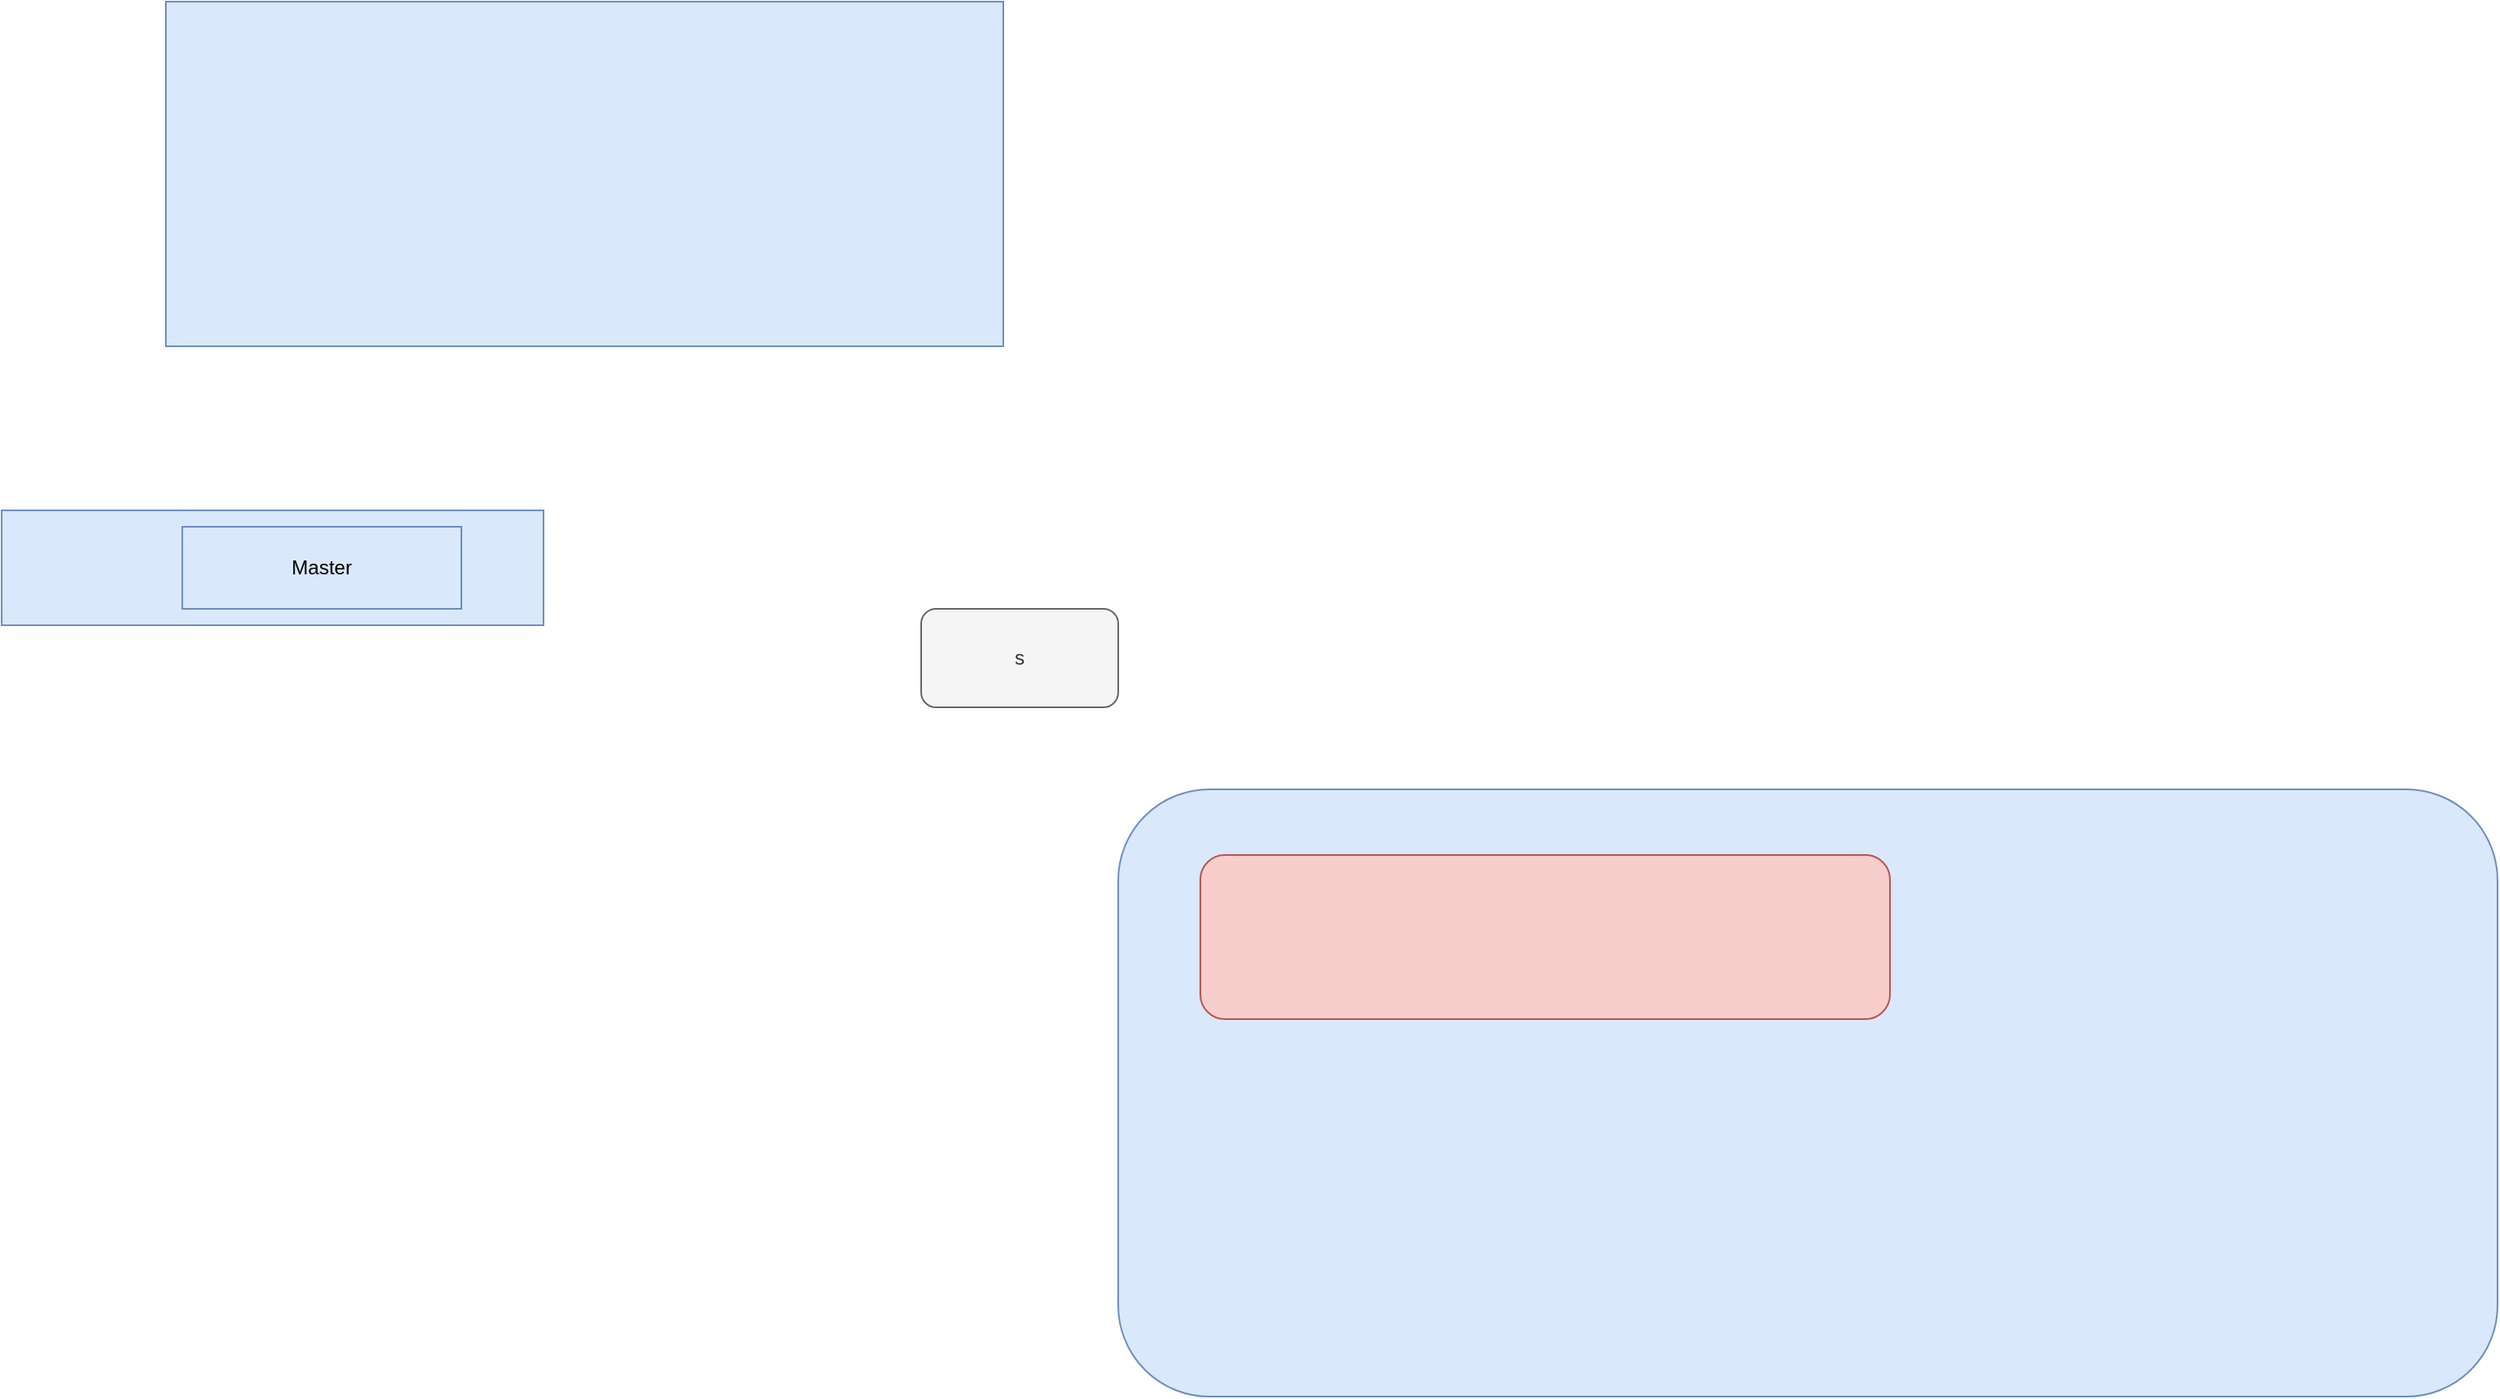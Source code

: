 <mxfile version="14.9.1" type="github" pages="2">
  <diagram id="yPxyJZ8AM_hMuL3Unpa9" name="gitflow">
    <mxGraphModel dx="2066" dy="785" grid="1" gridSize="10" guides="1" tooltips="1" connect="1" arrows="1" fold="1" page="1" pageScale="1" pageWidth="850" pageHeight="1100" math="0" shadow="0">
      <root>
        <mxCell id="0" />
        <mxCell id="1" parent="0" />
        <mxCell id="xb4L_MOZT5z2bHsL_11K-182" value="" style="rounded=1;whiteSpace=wrap;html=1;fillColor=#dae8fc;strokeColor=#6c8ebf;" vertex="1" parent="1">
          <mxGeometry x="760" y="550" width="840" height="370" as="geometry" />
        </mxCell>
        <mxCell id="7" value="" style="text;html=1;strokeColor=#6c8ebf;fillColor=#dae8fc;align=center;verticalAlign=middle;whiteSpace=wrap;rounded=0;" parent="1" vertex="1">
          <mxGeometry x="80" y="380" width="330" height="70" as="geometry" />
        </mxCell>
        <mxCell id="xb4L_MOZT5z2bHsL_11K-178" value="Master" style="text;html=1;strokeColor=#6c8ebf;fillColor=#dae8fc;align=center;verticalAlign=middle;whiteSpace=wrap;rounded=0;" vertex="1" parent="1">
          <mxGeometry x="190" y="390" width="170" height="50" as="geometry" />
        </mxCell>
        <mxCell id="xb4L_MOZT5z2bHsL_11K-179" value="" style="text;html=1;strokeColor=#6c8ebf;fillColor=#dae8fc;align=center;verticalAlign=middle;whiteSpace=wrap;rounded=0;" vertex="1" parent="1">
          <mxGeometry x="180" y="70" width="510" height="210" as="geometry" />
        </mxCell>
        <mxCell id="xb4L_MOZT5z2bHsL_11K-180" value="" style="rounded=1;whiteSpace=wrap;html=1;fillColor=#f8cecc;strokeColor=#b85450;" vertex="1" parent="1">
          <mxGeometry x="810" y="590" width="420" height="100" as="geometry" />
        </mxCell>
        <mxCell id="xb4L_MOZT5z2bHsL_11K-181" value="s" style="rounded=1;whiteSpace=wrap;html=1;fillColor=#f5f5f5;strokeColor=#666666;fontColor=#333333;" vertex="1" parent="1">
          <mxGeometry x="640" y="440" width="120" height="60" as="geometry" />
        </mxCell>
      </root>
    </mxGraphModel>
  </diagram>
  <diagram id="HsbJa5hK4MX7u8oNI4yY" name="Page-2">
    <mxGraphModel dx="3720" dy="785" grid="1" gridSize="10" guides="1" tooltips="1" connect="1" arrows="1" fold="1" page="1" pageScale="1" pageWidth="827" pageHeight="1169" math="0" shadow="0">
      <root>
        <mxCell id="ebqyUOqBpoD8WmCQZ9b--0" />
        <mxCell id="ebqyUOqBpoD8WmCQZ9b--1" parent="ebqyUOqBpoD8WmCQZ9b--0" />
        <mxCell id="HgUSWbEQEKHH7y-msBp7-9" value="" style="edgeStyle=orthogonalEdgeStyle;rounded=0;orthogonalLoop=1;jettySize=auto;html=1;" edge="1" parent="ebqyUOqBpoD8WmCQZ9b--1" source="ebqyUOqBpoD8WmCQZ9b--2" target="HgUSWbEQEKHH7y-msBp7-8">
          <mxGeometry relative="1" as="geometry" />
        </mxCell>
        <mxCell id="HgUSWbEQEKHH7y-msBp7-10" value="是" style="edgeLabel;html=1;align=center;verticalAlign=middle;resizable=0;points=[];" vertex="1" connectable="0" parent="HgUSWbEQEKHH7y-msBp7-9">
          <mxGeometry x="-0.275" y="-2" relative="1" as="geometry">
            <mxPoint as="offset" />
          </mxGeometry>
        </mxCell>
        <mxCell id="HgUSWbEQEKHH7y-msBp7-132" value="" style="edgeStyle=orthogonalEdgeStyle;rounded=0;orthogonalLoop=1;jettySize=auto;html=1;entryX=0;entryY=0.5;entryDx=0;entryDy=0;" edge="1" parent="ebqyUOqBpoD8WmCQZ9b--1" source="ebqyUOqBpoD8WmCQZ9b--2" target="HgUSWbEQEKHH7y-msBp7-16">
          <mxGeometry relative="1" as="geometry">
            <mxPoint x="-570" y="2250" as="targetPoint" />
            <Array as="points">
              <mxPoint x="-470" y="2005" />
              <mxPoint x="-470" y="2250" />
            </Array>
          </mxGeometry>
        </mxCell>
        <mxCell id="HgUSWbEQEKHH7y-msBp7-134" value="否" style="edgeLabel;html=1;align=center;verticalAlign=middle;resizable=0;points=[];" vertex="1" connectable="0" parent="HgUSWbEQEKHH7y-msBp7-132">
          <mxGeometry x="-0.2" y="1" relative="1" as="geometry">
            <mxPoint as="offset" />
          </mxGeometry>
        </mxCell>
        <mxCell id="ebqyUOqBpoD8WmCQZ9b--2" value="开仓价差没有超过配比" style="html=1;whiteSpace=wrap;aspect=fixed;shape=isoRectangle;" vertex="1" parent="ebqyUOqBpoD8WmCQZ9b--1">
          <mxGeometry x="-395" y="1960" width="150" height="90" as="geometry" />
        </mxCell>
        <mxCell id="HgUSWbEQEKHH7y-msBp7-0" value="大交易对冲逻辑" style="rounded=0;whiteSpace=wrap;html=1;" vertex="1" parent="ebqyUOqBpoD8WmCQZ9b--1">
          <mxGeometry x="-1620" y="20" width="120" height="60" as="geometry" />
        </mxCell>
        <mxCell id="HgUSWbEQEKHH7y-msBp7-15" style="edgeStyle=orthogonalEdgeStyle;rounded=0;orthogonalLoop=1;jettySize=auto;html=1;exitX=0.5;exitY=1;exitDx=0;exitDy=0;entryX=0.5;entryY=0;entryDx=0;entryDy=0;" edge="1" parent="ebqyUOqBpoD8WmCQZ9b--1" source="HgUSWbEQEKHH7y-msBp7-1" target="HgUSWbEQEKHH7y-msBp7-2">
          <mxGeometry relative="1" as="geometry" />
        </mxCell>
        <mxCell id="HgUSWbEQEKHH7y-msBp7-1" value="maker订单成交" style="rounded=1;whiteSpace=wrap;html=1;" vertex="1" parent="ebqyUOqBpoD8WmCQZ9b--1">
          <mxGeometry x="-380" y="30" width="120" height="60" as="geometry" />
        </mxCell>
        <mxCell id="HgUSWbEQEKHH7y-msBp7-24" style="edgeStyle=orthogonalEdgeStyle;rounded=0;orthogonalLoop=1;jettySize=auto;html=1;exitX=0.5;exitY=1;exitDx=0;exitDy=0;" edge="1" parent="ebqyUOqBpoD8WmCQZ9b--1" source="HgUSWbEQEKHH7y-msBp7-2" target="HgUSWbEQEKHH7y-msBp7-17">
          <mxGeometry relative="1" as="geometry" />
        </mxCell>
        <mxCell id="HgUSWbEQEKHH7y-msBp7-2" value="暂停策略" style="rounded=0;whiteSpace=wrap;html=1;" vertex="1" parent="ebqyUOqBpoD8WmCQZ9b--1">
          <mxGeometry x="-380" y="140" width="120" height="60" as="geometry" />
        </mxCell>
        <mxCell id="HgUSWbEQEKHH7y-msBp7-3" value="结束" style="rounded=1;whiteSpace=wrap;html=1;" vertex="1" parent="ebqyUOqBpoD8WmCQZ9b--1">
          <mxGeometry x="-380" y="2338" width="120" height="60" as="geometry" />
        </mxCell>
        <mxCell id="HgUSWbEQEKHH7y-msBp7-129" style="edgeStyle=orthogonalEdgeStyle;rounded=0;orthogonalLoop=1;jettySize=auto;html=1;exitX=0.5;exitY=1;exitDx=0;exitDy=0;entryX=0.5;entryY=0;entryDx=0;entryDy=0;" edge="1" parent="ebqyUOqBpoD8WmCQZ9b--1" source="HgUSWbEQEKHH7y-msBp7-8" target="HgUSWbEQEKHH7y-msBp7-16">
          <mxGeometry relative="1" as="geometry" />
        </mxCell>
        <mxCell id="HgUSWbEQEKHH7y-msBp7-8" value="恢复策略" style="rounded=0;whiteSpace=wrap;html=1;" vertex="1" parent="ebqyUOqBpoD8WmCQZ9b--1">
          <mxGeometry x="-380" y="2110" width="120" height="60" as="geometry" />
        </mxCell>
        <mxCell id="HgUSWbEQEKHH7y-msBp7-121" style="edgeStyle=orthogonalEdgeStyle;rounded=0;orthogonalLoop=1;jettySize=auto;html=1;exitX=1;exitY=0.5;exitDx=0;exitDy=0;entryX=0;entryY=0.5;entryDx=0;entryDy=0;" edge="1" parent="ebqyUOqBpoD8WmCQZ9b--1" source="HgUSWbEQEKHH7y-msBp7-16" target="HgUSWbEQEKHH7y-msBp7-92">
          <mxGeometry relative="1" as="geometry" />
        </mxCell>
        <mxCell id="HgUSWbEQEKHH7y-msBp7-130" style="edgeStyle=orthogonalEdgeStyle;rounded=0;orthogonalLoop=1;jettySize=auto;html=1;exitX=0.5;exitY=1;exitDx=0;exitDy=0;entryX=0.5;entryY=0;entryDx=0;entryDy=0;" edge="1" parent="ebqyUOqBpoD8WmCQZ9b--1" source="HgUSWbEQEKHH7y-msBp7-16" target="HgUSWbEQEKHH7y-msBp7-3">
          <mxGeometry relative="1" as="geometry" />
        </mxCell>
        <mxCell id="HgUSWbEQEKHH7y-msBp7-16" value="更新maker本地头寸(数量和均价)" style="rounded=0;whiteSpace=wrap;html=1;" vertex="1" parent="ebqyUOqBpoD8WmCQZ9b--1">
          <mxGeometry x="-380" y="2220" width="120" height="60" as="geometry" />
        </mxCell>
        <mxCell id="HgUSWbEQEKHH7y-msBp7-23" style="edgeStyle=orthogonalEdgeStyle;rounded=0;orthogonalLoop=1;jettySize=auto;html=1;exitX=0.5;exitY=1;exitDx=0;exitDy=0;" edge="1" parent="ebqyUOqBpoD8WmCQZ9b--1" source="HgUSWbEQEKHH7y-msBp7-17" target="HgUSWbEQEKHH7y-msBp7-21">
          <mxGeometry relative="1" as="geometry" />
        </mxCell>
        <mxCell id="HgUSWbEQEKHH7y-msBp7-17" value="遍历taker列表，按对冲配比准备下单" style="rounded=0;whiteSpace=wrap;html=1;" vertex="1" parent="ebqyUOqBpoD8WmCQZ9b--1">
          <mxGeometry x="-380" y="260" width="120" height="60" as="geometry" />
        </mxCell>
        <mxCell id="HgUSWbEQEKHH7y-msBp7-27" value="" style="edgeStyle=orthogonalEdgeStyle;rounded=0;orthogonalLoop=1;jettySize=auto;html=1;" edge="1" parent="ebqyUOqBpoD8WmCQZ9b--1" source="HgUSWbEQEKHH7y-msBp7-21" target="HgUSWbEQEKHH7y-msBp7-26">
          <mxGeometry relative="1" as="geometry" />
        </mxCell>
        <mxCell id="HgUSWbEQEKHH7y-msBp7-28" value="是" style="edgeLabel;html=1;align=center;verticalAlign=middle;resizable=0;points=[];" vertex="1" connectable="0" parent="HgUSWbEQEKHH7y-msBp7-27">
          <mxGeometry x="-0.351" y="1" relative="1" as="geometry">
            <mxPoint as="offset" />
          </mxGeometry>
        </mxCell>
        <mxCell id="HgUSWbEQEKHH7y-msBp7-33" value="否" style="edgeLabel;html=1;align=center;verticalAlign=middle;resizable=0;points=[];" vertex="1" connectable="0" parent="HgUSWbEQEKHH7y-msBp7-27">
          <mxGeometry x="-0.35" relative="1" as="geometry">
            <mxPoint as="offset" />
          </mxGeometry>
        </mxCell>
        <mxCell id="HgUSWbEQEKHH7y-msBp7-35" value="" style="edgeStyle=orthogonalEdgeStyle;rounded=0;orthogonalLoop=1;jettySize=auto;html=1;" edge="1" parent="ebqyUOqBpoD8WmCQZ9b--1" source="HgUSWbEQEKHH7y-msBp7-21" target="HgUSWbEQEKHH7y-msBp7-34">
          <mxGeometry relative="1" as="geometry" />
        </mxCell>
        <mxCell id="HgUSWbEQEKHH7y-msBp7-36" value="是" style="edgeLabel;html=1;align=center;verticalAlign=middle;resizable=0;points=[];" vertex="1" connectable="0" parent="HgUSWbEQEKHH7y-msBp7-35">
          <mxGeometry x="-0.2" y="-1" relative="1" as="geometry">
            <mxPoint as="offset" />
          </mxGeometry>
        </mxCell>
        <mxCell id="HgUSWbEQEKHH7y-msBp7-21" value="对冲额&amp;gt;=该taker最小下单额" style="html=1;whiteSpace=wrap;aspect=fixed;shape=isoRectangle;" vertex="1" parent="ebqyUOqBpoD8WmCQZ9b--1">
          <mxGeometry x="-415" y="370" width="190" height="114" as="geometry" />
        </mxCell>
        <mxCell id="HgUSWbEQEKHH7y-msBp7-117" style="edgeStyle=orthogonalEdgeStyle;rounded=0;orthogonalLoop=1;jettySize=auto;html=1;exitX=1;exitY=0.5;exitDx=0;exitDy=0;entryX=1;entryY=0.5;entryDx=0;entryDy=0;" edge="1" parent="ebqyUOqBpoD8WmCQZ9b--1" source="HgUSWbEQEKHH7y-msBp7-26" target="HgUSWbEQEKHH7y-msBp7-63">
          <mxGeometry relative="1" as="geometry" />
        </mxCell>
        <mxCell id="HgUSWbEQEKHH7y-msBp7-119" style="edgeStyle=orthogonalEdgeStyle;rounded=0;orthogonalLoop=1;jettySize=auto;html=1;exitX=1;exitY=0.5;exitDx=0;exitDy=0;" edge="1" parent="ebqyUOqBpoD8WmCQZ9b--1" source="HgUSWbEQEKHH7y-msBp7-26">
          <mxGeometry relative="1" as="geometry">
            <mxPoint x="-320" y="1460" as="targetPoint" />
            <Array as="points">
              <mxPoint x="50" y="427" />
              <mxPoint x="50" y="1460" />
            </Array>
          </mxGeometry>
        </mxCell>
        <mxCell id="HgUSWbEQEKHH7y-msBp7-26" value="累计未对冲头寸 np" style="whiteSpace=wrap;html=1;" vertex="1" parent="ebqyUOqBpoD8WmCQZ9b--1">
          <mxGeometry x="-120" y="397" width="150" height="60" as="geometry" />
        </mxCell>
        <mxCell id="HgUSWbEQEKHH7y-msBp7-38" value="" style="edgeStyle=orthogonalEdgeStyle;rounded=0;orthogonalLoop=1;jettySize=auto;html=1;" edge="1" parent="ebqyUOqBpoD8WmCQZ9b--1" source="HgUSWbEQEKHH7y-msBp7-34" target="HgUSWbEQEKHH7y-msBp7-37">
          <mxGeometry relative="1" as="geometry" />
        </mxCell>
        <mxCell id="HgUSWbEQEKHH7y-msBp7-39" value="是" style="edgeLabel;html=1;align=center;verticalAlign=middle;resizable=0;points=[];" vertex="1" connectable="0" parent="HgUSWbEQEKHH7y-msBp7-38">
          <mxGeometry x="-0.35" y="-1" relative="1" as="geometry">
            <mxPoint as="offset" />
          </mxGeometry>
        </mxCell>
        <mxCell id="HgUSWbEQEKHH7y-msBp7-41" value="" style="edgeStyle=orthogonalEdgeStyle;rounded=0;orthogonalLoop=1;jettySize=auto;html=1;entryX=0;entryY=0.5;entryDx=0;entryDy=0;exitX=0.013;exitY=0.507;exitDx=0;exitDy=0;exitPerimeter=0;" edge="1" parent="ebqyUOqBpoD8WmCQZ9b--1" source="HgUSWbEQEKHH7y-msBp7-34" target="HgUSWbEQEKHH7y-msBp7-104">
          <mxGeometry relative="1" as="geometry">
            <mxPoint x="-600" y="670" as="sourcePoint" />
            <mxPoint x="-570" y="1070" as="targetPoint" />
            <Array as="points">
              <mxPoint x="-480" y="610" />
              <mxPoint x="-480" y="1070" />
            </Array>
          </mxGeometry>
        </mxCell>
        <mxCell id="HgUSWbEQEKHH7y-msBp7-42" value="否" style="edgeLabel;html=1;align=center;verticalAlign=middle;resizable=0;points=[];" vertex="1" connectable="0" parent="HgUSWbEQEKHH7y-msBp7-41">
          <mxGeometry x="-0.135" relative="1" as="geometry">
            <mxPoint as="offset" />
          </mxGeometry>
        </mxCell>
        <mxCell id="HgUSWbEQEKHH7y-msBp7-34" value="现货类型&amp;amp;&amp;amp;&lt;br&gt;订单为空单&amp;amp;&amp;amp;&lt;br&gt;头寸数量tp&amp;lt;对冲数量p" style="html=1;whiteSpace=wrap;aspect=fixed;shape=isoRectangle;" vertex="1" parent="ebqyUOqBpoD8WmCQZ9b--1">
          <mxGeometry x="-435" y="540" width="230" height="138" as="geometry" />
        </mxCell>
        <mxCell id="HgUSWbEQEKHH7y-msBp7-56" value="" style="edgeStyle=orthogonalEdgeStyle;rounded=0;orthogonalLoop=1;jettySize=auto;html=1;" edge="1" parent="ebqyUOqBpoD8WmCQZ9b--1" source="HgUSWbEQEKHH7y-msBp7-37" target="HgUSWbEQEKHH7y-msBp7-55">
          <mxGeometry relative="1" as="geometry" />
        </mxCell>
        <mxCell id="HgUSWbEQEKHH7y-msBp7-57" value="是" style="edgeLabel;html=1;align=center;verticalAlign=middle;resizable=0;points=[];" vertex="1" connectable="0" parent="HgUSWbEQEKHH7y-msBp7-56">
          <mxGeometry x="-0.462" y="-4" relative="1" as="geometry">
            <mxPoint as="offset" />
          </mxGeometry>
        </mxCell>
        <mxCell id="HgUSWbEQEKHH7y-msBp7-101" value="" style="edgeStyle=orthogonalEdgeStyle;rounded=0;orthogonalLoop=1;jettySize=auto;html=1;entryX=0;entryY=0.5;entryDx=0;entryDy=0;" edge="1" parent="ebqyUOqBpoD8WmCQZ9b--1" source="HgUSWbEQEKHH7y-msBp7-37" target="HgUSWbEQEKHH7y-msBp7-26">
          <mxGeometry relative="1" as="geometry">
            <mxPoint x="-70" y="829" as="targetPoint" />
          </mxGeometry>
        </mxCell>
        <mxCell id="HgUSWbEQEKHH7y-msBp7-102" value="否" style="edgeLabel;html=1;align=center;verticalAlign=middle;resizable=0;points=[];" vertex="1" connectable="0" parent="HgUSWbEQEKHH7y-msBp7-101">
          <mxGeometry x="0.008" y="-1" relative="1" as="geometry">
            <mxPoint x="1" y="1" as="offset" />
          </mxGeometry>
        </mxCell>
        <mxCell id="HgUSWbEQEKHH7y-msBp7-37" value="该taker头寸价值&amp;gt;最小下单额" style="html=1;whiteSpace=wrap;aspect=fixed;shape=isoRectangle;" vertex="1" parent="ebqyUOqBpoD8WmCQZ9b--1">
          <mxGeometry x="-435" y="730" width="230" height="138" as="geometry" />
        </mxCell>
        <mxCell id="HgUSWbEQEKHH7y-msBp7-99" style="edgeStyle=orthogonalEdgeStyle;rounded=0;orthogonalLoop=1;jettySize=auto;html=1;exitX=1;exitY=0.5;exitDx=0;exitDy=0;entryX=0.46;entryY=1;entryDx=0;entryDy=0;entryPerimeter=0;" edge="1" parent="ebqyUOqBpoD8WmCQZ9b--1" source="HgUSWbEQEKHH7y-msBp7-55" target="HgUSWbEQEKHH7y-msBp7-26">
          <mxGeometry relative="1" as="geometry" />
        </mxCell>
        <mxCell id="HgUSWbEQEKHH7y-msBp7-105" value="" style="edgeStyle=orthogonalEdgeStyle;rounded=0;orthogonalLoop=1;jettySize=auto;html=1;" edge="1" parent="ebqyUOqBpoD8WmCQZ9b--1" source="HgUSWbEQEKHH7y-msBp7-55" target="HgUSWbEQEKHH7y-msBp7-104">
          <mxGeometry relative="1" as="geometry" />
        </mxCell>
        <mxCell id="HgUSWbEQEKHH7y-msBp7-55" value="所有头寸卖出;&lt;br&gt;剩余未对冲头寸p-tp累计;" style="whiteSpace=wrap;html=1;" vertex="1" parent="ebqyUOqBpoD8WmCQZ9b--1">
          <mxGeometry x="-387.5" y="920" width="135" height="67" as="geometry" />
        </mxCell>
        <mxCell id="HgUSWbEQEKHH7y-msBp7-107" style="edgeStyle=orthogonalEdgeStyle;rounded=0;orthogonalLoop=1;jettySize=auto;html=1;exitX=1;exitY=0.5;exitDx=0;exitDy=0;entryX=0;entryY=0.5;entryDx=0;entryDy=0;" edge="1" parent="ebqyUOqBpoD8WmCQZ9b--1" source="HgUSWbEQEKHH7y-msBp7-61" target="HgUSWbEQEKHH7y-msBp7-63">
          <mxGeometry relative="1" as="geometry" />
        </mxCell>
        <mxCell id="HgUSWbEQEKHH7y-msBp7-108" value="否" style="edgeLabel;html=1;align=center;verticalAlign=middle;resizable=0;points=[];" vertex="1" connectable="0" parent="HgUSWbEQEKHH7y-msBp7-107">
          <mxGeometry y="-2" relative="1" as="geometry">
            <mxPoint as="offset" />
          </mxGeometry>
        </mxCell>
        <mxCell id="HgUSWbEQEKHH7y-msBp7-111" style="edgeStyle=orthogonalEdgeStyle;rounded=0;orthogonalLoop=1;jettySize=auto;html=1;exitX=0.5;exitY=1;exitDx=0;exitDy=0;entryX=0.5;entryY=0;entryDx=0;entryDy=0;" edge="1" parent="ebqyUOqBpoD8WmCQZ9b--1" source="HgUSWbEQEKHH7y-msBp7-61" target="HgUSWbEQEKHH7y-msBp7-71">
          <mxGeometry relative="1" as="geometry" />
        </mxCell>
        <mxCell id="HgUSWbEQEKHH7y-msBp7-112" value="是" style="edgeLabel;html=1;align=center;verticalAlign=middle;resizable=0;points=[];" vertex="1" connectable="0" parent="HgUSWbEQEKHH7y-msBp7-111">
          <mxGeometry x="-0.133" y="-1" relative="1" as="geometry">
            <mxPoint as="offset" />
          </mxGeometry>
        </mxCell>
        <mxCell id="HgUSWbEQEKHH7y-msBp7-61" value="下单列表是否为空" style="rhombus;whiteSpace=wrap;html=1;" vertex="1" parent="ebqyUOqBpoD8WmCQZ9b--1">
          <mxGeometry x="-420" y="1150" width="200" height="80" as="geometry" />
        </mxCell>
        <mxCell id="HgUSWbEQEKHH7y-msBp7-116" style="edgeStyle=orthogonalEdgeStyle;rounded=0;orthogonalLoop=1;jettySize=auto;html=1;exitX=0.5;exitY=1;exitDx=0;exitDy=0;entryX=1;entryY=0.5;entryDx=0;entryDy=0;" edge="1" parent="ebqyUOqBpoD8WmCQZ9b--1" source="HgUSWbEQEKHH7y-msBp7-63" target="HgUSWbEQEKHH7y-msBp7-67">
          <mxGeometry relative="1" as="geometry" />
        </mxCell>
        <mxCell id="HgUSWbEQEKHH7y-msBp7-63" value="把np附加到第一笔订单里" style="whiteSpace=wrap;html=1;" vertex="1" parent="ebqyUOqBpoD8WmCQZ9b--1">
          <mxGeometry x="-130" y="1160" width="120" height="60" as="geometry" />
        </mxCell>
        <mxCell id="HgUSWbEQEKHH7y-msBp7-95" value="" style="edgeStyle=orthogonalEdgeStyle;rounded=0;orthogonalLoop=1;jettySize=auto;html=1;" edge="1" parent="ebqyUOqBpoD8WmCQZ9b--1" source="HgUSWbEQEKHH7y-msBp7-67" target="HgUSWbEQEKHH7y-msBp7-94">
          <mxGeometry relative="1" as="geometry" />
        </mxCell>
        <mxCell id="HgUSWbEQEKHH7y-msBp7-67" value="执行下单操作" style="whiteSpace=wrap;html=1;" vertex="1" parent="ebqyUOqBpoD8WmCQZ9b--1">
          <mxGeometry x="-380" y="1610" width="120" height="60" as="geometry" />
        </mxCell>
        <mxCell id="HgUSWbEQEKHH7y-msBp7-77" value="" style="edgeStyle=orthogonalEdgeStyle;rounded=0;orthogonalLoop=1;jettySize=auto;html=1;" edge="1" parent="ebqyUOqBpoD8WmCQZ9b--1" source="HgUSWbEQEKHH7y-msBp7-71" target="HgUSWbEQEKHH7y-msBp7-76">
          <mxGeometry relative="1" as="geometry" />
        </mxCell>
        <mxCell id="HgUSWbEQEKHH7y-msBp7-78" value="否" style="edgeLabel;html=1;align=center;verticalAlign=middle;resizable=0;points=[];" vertex="1" connectable="0" parent="HgUSWbEQEKHH7y-msBp7-77">
          <mxGeometry x="-0.462" relative="1" as="geometry">
            <mxPoint as="offset" />
          </mxGeometry>
        </mxCell>
        <mxCell id="HgUSWbEQEKHH7y-msBp7-81" value="" style="edgeStyle=orthogonalEdgeStyle;rounded=0;orthogonalLoop=1;jettySize=auto;html=1;" edge="1" parent="ebqyUOqBpoD8WmCQZ9b--1" source="HgUSWbEQEKHH7y-msBp7-71" target="HgUSWbEQEKHH7y-msBp7-80">
          <mxGeometry relative="1" as="geometry" />
        </mxCell>
        <mxCell id="HgUSWbEQEKHH7y-msBp7-84" value="是" style="edgeLabel;html=1;align=center;verticalAlign=middle;resizable=0;points=[];" vertex="1" connectable="0" parent="HgUSWbEQEKHH7y-msBp7-81">
          <mxGeometry x="-0.248" y="-1" relative="1" as="geometry">
            <mxPoint as="offset" />
          </mxGeometry>
        </mxCell>
        <mxCell id="HgUSWbEQEKHH7y-msBp7-71" value="遍历taker列表&lt;br&gt;是否有最小下单额&amp;lt;=np&lt;br&gt;的taker" style="rhombus;whiteSpace=wrap;html=1;" vertex="1" parent="ebqyUOqBpoD8WmCQZ9b--1">
          <mxGeometry x="-442.5" y="1290" width="245" height="100" as="geometry" />
        </mxCell>
        <mxCell id="HgUSWbEQEKHH7y-msBp7-133" style="edgeStyle=orthogonalEdgeStyle;rounded=0;orthogonalLoop=1;jettySize=auto;html=1;exitX=0.5;exitY=1;exitDx=0;exitDy=0;entryX=0;entryY=0.5;entryDx=0;entryDy=0;" edge="1" parent="ebqyUOqBpoD8WmCQZ9b--1" source="HgUSWbEQEKHH7y-msBp7-76" target="HgUSWbEQEKHH7y-msBp7-16">
          <mxGeometry relative="1" as="geometry" />
        </mxCell>
        <mxCell id="HgUSWbEQEKHH7y-msBp7-76" value="不下单，等待头寸对齐机制补齐" style="whiteSpace=wrap;html=1;" vertex="1" parent="ebqyUOqBpoD8WmCQZ9b--1">
          <mxGeometry x="-670" y="1310" width="120" height="60" as="geometry" />
        </mxCell>
        <mxCell id="HgUSWbEQEKHH7y-msBp7-120" style="edgeStyle=orthogonalEdgeStyle;rounded=0;orthogonalLoop=1;jettySize=auto;html=1;exitX=0.5;exitY=1;exitDx=0;exitDy=0;entryX=0.5;entryY=0;entryDx=0;entryDy=0;" edge="1" parent="ebqyUOqBpoD8WmCQZ9b--1" source="HgUSWbEQEKHH7y-msBp7-80" target="HgUSWbEQEKHH7y-msBp7-67">
          <mxGeometry relative="1" as="geometry" />
        </mxCell>
        <mxCell id="HgUSWbEQEKHH7y-msBp7-80" value="组装满足条件的taker下单参数" style="whiteSpace=wrap;html=1;" vertex="1" parent="ebqyUOqBpoD8WmCQZ9b--1">
          <mxGeometry x="-380" y="1490" width="120" height="60" as="geometry" />
        </mxCell>
        <mxCell id="HgUSWbEQEKHH7y-msBp7-128" style="edgeStyle=orthogonalEdgeStyle;rounded=0;orthogonalLoop=1;jettySize=auto;html=1;exitX=0.5;exitY=1;exitDx=0;exitDy=0;entryX=0.5;entryY=0;entryDx=0;entryDy=0;entryPerimeter=0;" edge="1" parent="ebqyUOqBpoD8WmCQZ9b--1" source="HgUSWbEQEKHH7y-msBp7-85" target="ebqyUOqBpoD8WmCQZ9b--2">
          <mxGeometry relative="1" as="geometry" />
        </mxCell>
        <mxCell id="HgUSWbEQEKHH7y-msBp7-85" value="更新taker本地头寸数据(数量和均价)" style="whiteSpace=wrap;html=1;" vertex="1" parent="ebqyUOqBpoD8WmCQZ9b--1">
          <mxGeometry x="-380" y="1850" width="120" height="60" as="geometry" />
        </mxCell>
        <mxCell id="HgUSWbEQEKHH7y-msBp7-92" value="&lt;span style=&quot;font-size: 11px ; background-color: rgb(255 , 255 , 255)&quot;&gt;这里把maker头寸放在最后更新，是给后续下taker单时&quot;顺带&quot;补齐不平头寸预留可执行逻辑&lt;/span&gt;" style="whiteSpace=wrap;html=1;rounded=0;" vertex="1" parent="ebqyUOqBpoD8WmCQZ9b--1">
          <mxGeometry x="-180" y="2215" width="210" height="70" as="geometry" />
        </mxCell>
        <mxCell id="HgUSWbEQEKHH7y-msBp7-96" style="edgeStyle=orthogonalEdgeStyle;rounded=0;orthogonalLoop=1;jettySize=auto;html=1;exitX=0.5;exitY=1;exitDx=0;exitDy=0;" edge="1" parent="ebqyUOqBpoD8WmCQZ9b--1" source="HgUSWbEQEKHH7y-msBp7-94" target="HgUSWbEQEKHH7y-msBp7-85">
          <mxGeometry relative="1" as="geometry" />
        </mxCell>
        <mxCell id="HgUSWbEQEKHH7y-msBp7-94" value="统计该笔订单已实现盈亏明细，记录到数据库" style="whiteSpace=wrap;html=1;" vertex="1" parent="ebqyUOqBpoD8WmCQZ9b--1">
          <mxGeometry x="-380" y="1719" width="120" height="70" as="geometry" />
        </mxCell>
        <mxCell id="HgUSWbEQEKHH7y-msBp7-106" style="edgeStyle=orthogonalEdgeStyle;rounded=0;orthogonalLoop=1;jettySize=auto;html=1;exitX=0.5;exitY=1;exitDx=0;exitDy=0;entryX=0.5;entryY=0;entryDx=0;entryDy=0;" edge="1" parent="ebqyUOqBpoD8WmCQZ9b--1" source="HgUSWbEQEKHH7y-msBp7-104" target="HgUSWbEQEKHH7y-msBp7-61">
          <mxGeometry relative="1" as="geometry" />
        </mxCell>
        <mxCell id="HgUSWbEQEKHH7y-msBp7-104" value="&lt;span&gt;组装下单参数&lt;/span&gt;&lt;br&gt;&lt;span&gt;添加到下单列表&lt;/span&gt;" style="whiteSpace=wrap;html=1;" vertex="1" parent="ebqyUOqBpoD8WmCQZ9b--1">
          <mxGeometry x="-390" y="1040" width="140" height="60" as="geometry" />
        </mxCell>
      </root>
    </mxGraphModel>
  </diagram>
</mxfile>
